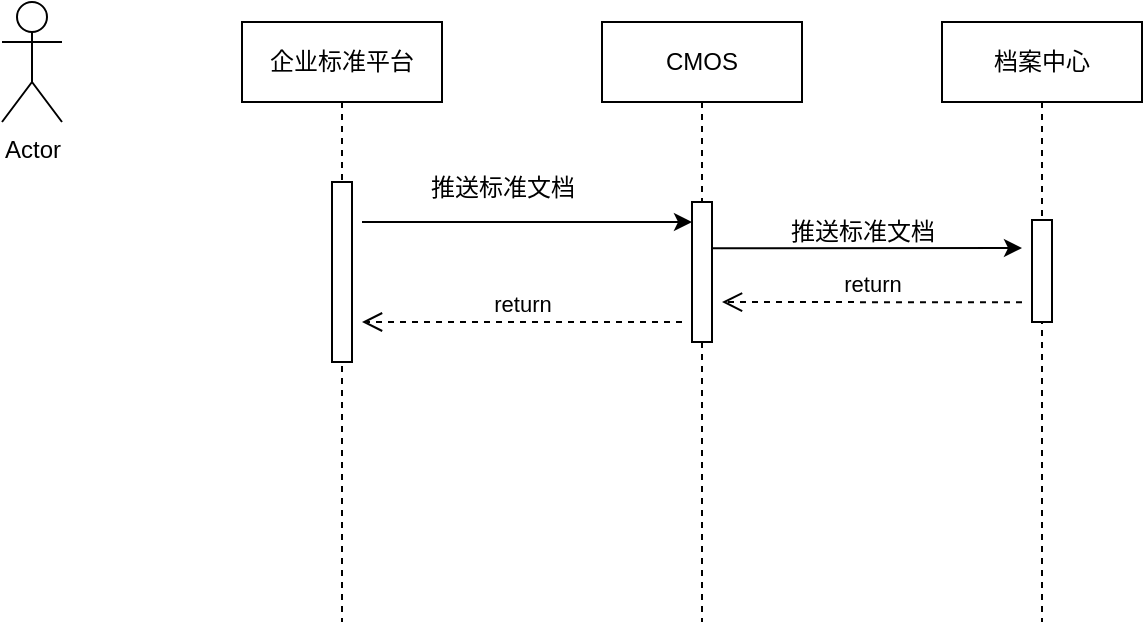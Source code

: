 <mxfile version="21.5.2" type="github">
  <diagram name="第 1 页" id="8ScQNb7gZ2gquOzPe0cO">
    <mxGraphModel dx="600" dy="327" grid="1" gridSize="10" guides="1" tooltips="1" connect="1" arrows="1" fold="1" page="1" pageScale="1" pageWidth="827" pageHeight="1169" math="0" shadow="0">
      <root>
        <mxCell id="0" />
        <mxCell id="1" parent="0" />
        <mxCell id="cy3HM_SIk4BT7eW4TDNs-2" value="企业标准平台" style="shape=umlLifeline;perimeter=lifelinePerimeter;whiteSpace=wrap;html=1;container=1;dropTarget=0;collapsible=0;recursiveResize=0;outlineConnect=0;portConstraint=eastwest;newEdgeStyle={&quot;edgeStyle&quot;:&quot;elbowEdgeStyle&quot;,&quot;elbow&quot;:&quot;vertical&quot;,&quot;curved&quot;:0,&quot;rounded&quot;:0};" vertex="1" parent="1">
          <mxGeometry x="200" y="170" width="100" height="300" as="geometry" />
        </mxCell>
        <mxCell id="cy3HM_SIk4BT7eW4TDNs-6" value="" style="html=1;points=[];perimeter=orthogonalPerimeter;outlineConnect=0;targetShapes=umlLifeline;portConstraint=eastwest;newEdgeStyle={&quot;edgeStyle&quot;:&quot;elbowEdgeStyle&quot;,&quot;elbow&quot;:&quot;vertical&quot;,&quot;curved&quot;:0,&quot;rounded&quot;:0};" vertex="1" parent="cy3HM_SIk4BT7eW4TDNs-2">
          <mxGeometry x="45" y="80" width="10" height="90" as="geometry" />
        </mxCell>
        <mxCell id="cy3HM_SIk4BT7eW4TDNs-3" value="Actor" style="shape=umlActor;verticalLabelPosition=bottom;verticalAlign=top;html=1;" vertex="1" parent="1">
          <mxGeometry x="80" y="160" width="30" height="60" as="geometry" />
        </mxCell>
        <mxCell id="cy3HM_SIk4BT7eW4TDNs-4" value="CMOS" style="shape=umlLifeline;perimeter=lifelinePerimeter;whiteSpace=wrap;html=1;container=1;dropTarget=0;collapsible=0;recursiveResize=0;outlineConnect=0;portConstraint=eastwest;newEdgeStyle={&quot;edgeStyle&quot;:&quot;elbowEdgeStyle&quot;,&quot;elbow&quot;:&quot;vertical&quot;,&quot;curved&quot;:0,&quot;rounded&quot;:0};" vertex="1" parent="1">
          <mxGeometry x="380" y="170" width="100" height="300" as="geometry" />
        </mxCell>
        <mxCell id="cy3HM_SIk4BT7eW4TDNs-7" value="" style="html=1;points=[];perimeter=orthogonalPerimeter;outlineConnect=0;targetShapes=umlLifeline;portConstraint=eastwest;newEdgeStyle={&quot;edgeStyle&quot;:&quot;elbowEdgeStyle&quot;,&quot;elbow&quot;:&quot;vertical&quot;,&quot;curved&quot;:0,&quot;rounded&quot;:0};" vertex="1" parent="cy3HM_SIk4BT7eW4TDNs-4">
          <mxGeometry x="45" y="90" width="10" height="70" as="geometry" />
        </mxCell>
        <mxCell id="cy3HM_SIk4BT7eW4TDNs-5" value="档案中心" style="shape=umlLifeline;perimeter=lifelinePerimeter;whiteSpace=wrap;html=1;container=1;dropTarget=0;collapsible=0;recursiveResize=0;outlineConnect=0;portConstraint=eastwest;newEdgeStyle={&quot;edgeStyle&quot;:&quot;elbowEdgeStyle&quot;,&quot;elbow&quot;:&quot;vertical&quot;,&quot;curved&quot;:0,&quot;rounded&quot;:0};" vertex="1" parent="1">
          <mxGeometry x="550" y="170" width="100" height="300" as="geometry" />
        </mxCell>
        <mxCell id="cy3HM_SIk4BT7eW4TDNs-10" value="" style="html=1;points=[];perimeter=orthogonalPerimeter;outlineConnect=0;targetShapes=umlLifeline;portConstraint=eastwest;newEdgeStyle={&quot;edgeStyle&quot;:&quot;elbowEdgeStyle&quot;,&quot;elbow&quot;:&quot;vertical&quot;,&quot;curved&quot;:0,&quot;rounded&quot;:0};" vertex="1" parent="cy3HM_SIk4BT7eW4TDNs-5">
          <mxGeometry x="45" y="99" width="10" height="51" as="geometry" />
        </mxCell>
        <mxCell id="cy3HM_SIk4BT7eW4TDNs-8" style="edgeStyle=elbowEdgeStyle;rounded=0;orthogonalLoop=1;jettySize=auto;html=1;elbow=vertical;curved=0;" edge="1" parent="1">
          <mxGeometry relative="1" as="geometry">
            <mxPoint x="260" y="269.997" as="sourcePoint" />
            <mxPoint x="425" y="270.14" as="targetPoint" />
          </mxGeometry>
        </mxCell>
        <mxCell id="cy3HM_SIk4BT7eW4TDNs-9" value="推送标准文档" style="text;html=1;align=center;verticalAlign=middle;resizable=0;points=[];autosize=1;strokeColor=none;fillColor=none;" vertex="1" parent="1">
          <mxGeometry x="280" y="238" width="100" height="30" as="geometry" />
        </mxCell>
        <mxCell id="cy3HM_SIk4BT7eW4TDNs-11" style="edgeStyle=elbowEdgeStyle;rounded=0;orthogonalLoop=1;jettySize=auto;html=1;elbow=vertical;curved=0;" edge="1" parent="1">
          <mxGeometry relative="1" as="geometry">
            <mxPoint x="435" y="283.143" as="sourcePoint" />
            <mxPoint x="590" y="283" as="targetPoint" />
          </mxGeometry>
        </mxCell>
        <mxCell id="cy3HM_SIk4BT7eW4TDNs-12" value="推送标准文档" style="text;html=1;align=center;verticalAlign=middle;resizable=0;points=[];autosize=1;strokeColor=none;fillColor=none;" vertex="1" parent="1">
          <mxGeometry x="460" y="260" width="100" height="30" as="geometry" />
        </mxCell>
        <mxCell id="cy3HM_SIk4BT7eW4TDNs-13" value="return" style="html=1;verticalAlign=bottom;endArrow=open;dashed=1;endSize=8;edgeStyle=elbowEdgeStyle;elbow=vertical;curved=0;rounded=0;" edge="1" parent="1">
          <mxGeometry relative="1" as="geometry">
            <mxPoint x="590" y="310.14" as="sourcePoint" />
            <mxPoint x="440" y="310" as="targetPoint" />
          </mxGeometry>
        </mxCell>
        <mxCell id="cy3HM_SIk4BT7eW4TDNs-14" value="return" style="html=1;verticalAlign=bottom;endArrow=open;dashed=1;endSize=8;edgeStyle=elbowEdgeStyle;elbow=vertical;curved=0;rounded=0;" edge="1" parent="1">
          <mxGeometry relative="1" as="geometry">
            <mxPoint x="420" y="320" as="sourcePoint" />
            <mxPoint x="260" y="320" as="targetPoint" />
          </mxGeometry>
        </mxCell>
      </root>
    </mxGraphModel>
  </diagram>
</mxfile>
